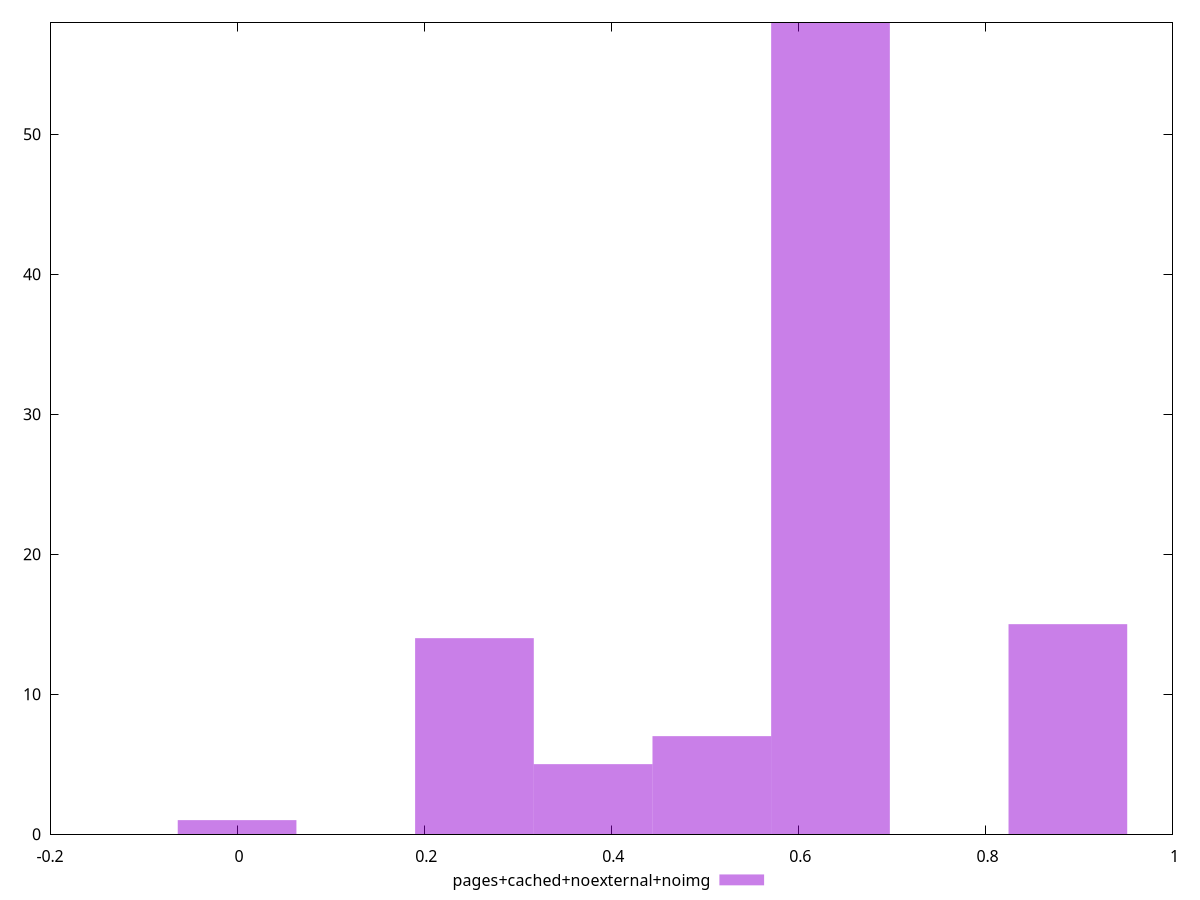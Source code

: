 $_pagesCachedNoexternalNoimg <<EOF
0.2537570143270051 14
0.8881495501445178 15
0.6343925358175128 58
0.5075140286540102 7
0.3806355214905076 5
0 1
EOF
set key outside below
set terminal pngcairo
set output "report_00004_2020-11-02T20-21-41.718Z/cumulative-layout-shift/pages+cached+noexternal+noimg//hist.png"
set yrange [0:58]
set boxwidth 0.12687850716350255
set style fill transparent solid 0.5 noborder
plot $_pagesCachedNoexternalNoimg title "pages+cached+noexternal+noimg" with boxes ,